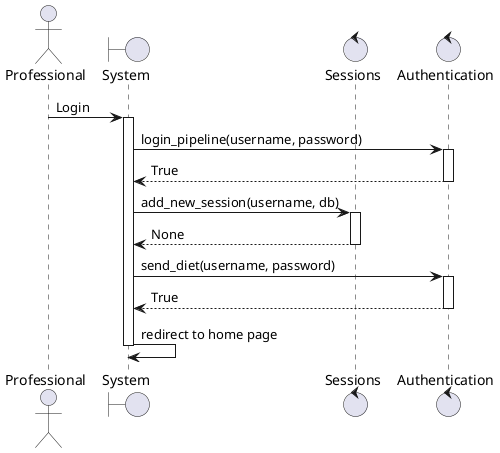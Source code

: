 @startuml login
actor Professional
boundary "System" as system
control "Sessions" as sessions
control "Authentication" as auth
Professional -> system: Login
activate system
system -> auth: login_pipeline(username, password)
activate auth
auth --> system: True
deactivate auth
system -> sessions: add_new_session(username, db)
activate sessions
sessions --> system: None
deactivate sessions
system -> auth: send_diet(username, password)
activate auth
auth --> system: True 
deactivate auth
system -> system: redirect to home page
deactivate system
@enduml